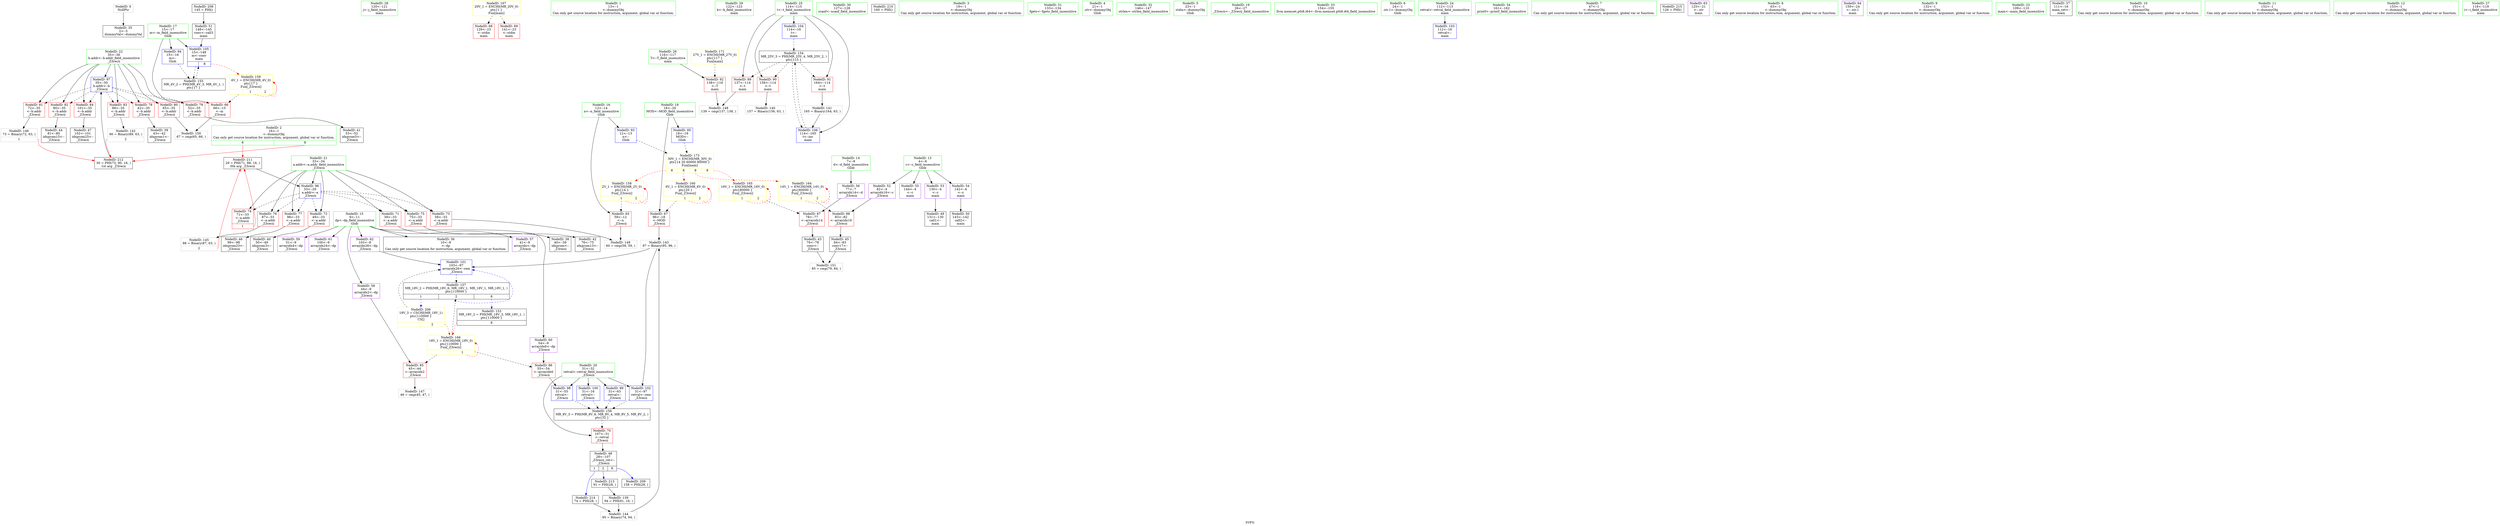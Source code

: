 digraph "SVFG" {
	label="SVFG";

	Node0x56087623c510 [shape=record,color=grey,label="{NodeID: 0\nNullPtr}"];
	Node0x56087623c510 -> Node0x560876251990[style=solid];
	Node0x560876252580 [shape=record,color=blue,label="{NodeID: 97\n35\<--30\nb.addr\<--b\n_Z3recii\n}"];
	Node0x560876252580 -> Node0x560876254d00[style=dashed];
	Node0x560876252580 -> Node0x560876254dd0[style=dashed];
	Node0x560876252580 -> Node0x560876254ea0[style=dashed];
	Node0x560876252580 -> Node0x560876254f70[style=dashed];
	Node0x560876252580 -> Node0x560876255040[style=dashed];
	Node0x560876252580 -> Node0x560876255110[style=dashed];
	Node0x560876252580 -> Node0x5608762551e0[style=dashed];
	Node0x560876250640 [shape=record,color=green,label="{NodeID: 14\n7\<--8\nd\<--d_field_insensitive\nGlob }"];
	Node0x560876250640 -> Node0x560876253b20[style=solid];
	Node0x5608762512f0 [shape=record,color=green,label="{NodeID: 28\n120\<--121\nj\<--j_field_insensitive\nmain\n}"];
	Node0x56087626e9a0 [shape=record,color=black,label="{NodeID: 208\n145 = PHI()\n}"];
	Node0x56087626e9a0 -> Node0x560876253710[style=solid];
	Node0x560876251fa0 [shape=record,color=black,label="{NodeID: 42\n76\<--75\nidxprom13\<--\n_Z3recii\n}"];
	Node0x560876253380 [shape=record,color=black,label="{NodeID: 139\n94 = PHI(91, 16, )\n}"];
	Node0x560876253380 -> Node0x560876259f20[style=solid];
	Node0x560876253b20 [shape=record,color=purple,label="{NodeID: 56\n77\<--7\narrayidx14\<--d\n_Z3recii\n}"];
	Node0x560876253b20 -> Node0x560876255450[style=solid];
	Node0x56087625f980 [shape=record,color=black,label="{NodeID: 153\nMR_18V_2 = PHI(MR_18V_3, MR_18V_1, )\npts\{110000 \}\n|{<s0>8}}"];
	Node0x56087625f980:s0 -> Node0x5608762623c0[style=dashed,color=red];
	Node0x560876254680 [shape=record,color=red,label="{NodeID: 70\n107\<--31\n\<--retval\n_Z3recii\n}"];
	Node0x560876254680 -> Node0x5608762534a0[style=solid];
	Node0x5608762624a0 [shape=record,color=yellow,style=double,label="{NodeID: 167\n20V_1 = ENCHI(MR_20V_0)\npts\{1 \}\nFun[main]}"];
	Node0x5608762624a0 -> Node0x5608762544e0[style=dashed];
	Node0x5608762624a0 -> Node0x5608762545b0[style=dashed];
	Node0x5608762551e0 [shape=record,color=red,label="{NodeID: 84\n101\<--35\n\<--b.addr\n_Z3recii\n}"];
	Node0x5608762551e0 -> Node0x5608762523b0[style=solid];
	Node0x56087623c720 [shape=record,color=green,label="{NodeID: 1\n13\<--1\n\<--dummyObj\nCan only get source location for instruction, argument, global var or function.}"];
	Node0x560876252650 [shape=record,color=blue,label="{NodeID: 98\n31\<--55\nretval\<--\n_Z3recii\n}"];
	Node0x560876252650 -> Node0x560876260880[style=dashed];
	Node0x560876250740 [shape=record,color=green,label="{NodeID: 15\n9\<--11\ndp\<--dp_field_insensitive\nGlob }"];
	Node0x560876250740 -> Node0x560876251a90[style=solid];
	Node0x560876250740 -> Node0x560876253bf0[style=solid];
	Node0x560876250740 -> Node0x560876253cc0[style=solid];
	Node0x560876250740 -> Node0x560876253d90[style=solid];
	Node0x560876250740 -> Node0x560876253e60[style=solid];
	Node0x560876250740 -> Node0x560876253f30[style=solid];
	Node0x560876250740 -> Node0x560876254000[style=solid];
	Node0x5608762513c0 [shape=record,color=green,label="{NodeID: 29\n122\<--123\nk\<--k_field_insensitive\nmain\n}"];
	Node0x56087626f090 [shape=record,color=black,label="{NodeID: 209\n158 = PHI(28, )\n}"];
	Node0x560876252070 [shape=record,color=black,label="{NodeID: 43\n79\<--78\nconv\<--\n_Z3recii\n}"];
	Node0x560876252070 -> Node0x56087625a9a0[style=solid];
	Node0x560876259920 [shape=record,color=grey,label="{NodeID: 140\n157 = Binary(156, 63, )\n}"];
	Node0x560876253bf0 [shape=record,color=purple,label="{NodeID: 57\n41\<--9\narrayidx\<--dp\n_Z3recii\n}"];
	Node0x56087625fe80 [shape=record,color=black,label="{NodeID: 154\nMR_25V_3 = PHI(MR_25V_4, MR_25V_2, )\npts\{115 \}\n}"];
	Node0x56087625fe80 -> Node0x5608762555f0[style=dashed];
	Node0x56087625fe80 -> Node0x5608762556c0[style=dashed];
	Node0x56087625fe80 -> Node0x560876255790[style=dashed];
	Node0x56087625fe80 -> Node0x560876256c50[style=dashed];
	Node0x560876254750 [shape=record,color=red,label="{NodeID: 71\n39\<--33\n\<--a.addr\n_Z3recii\n}"];
	Node0x560876254750 -> Node0x560876251c60[style=solid];
	Node0x5608762552b0 [shape=record,color=red,label="{NodeID: 85\n45\<--44\n\<--arrayidx2\n_Z3recii\n}"];
	Node0x5608762552b0 -> Node0x56087625a3a0[style=solid];
	Node0x56087624f390 [shape=record,color=green,label="{NodeID: 2\n16\<--1\n\<--dummyObj\nCan only get source location for instruction, argument, global var or function.|{<s0>8|<s1>8}}"];
	Node0x56087624f390:s0 -> Node0x56087626f2f0[style=solid,color=red];
	Node0x56087624f390:s1 -> Node0x56087626f5c0[style=solid,color=red];
	Node0x560876252720 [shape=record,color=blue,label="{NodeID: 99\n31\<--63\nretval\<--\n_Z3recii\n}"];
	Node0x560876252720 -> Node0x560876260880[style=dashed];
	Node0x560876250840 [shape=record,color=green,label="{NodeID: 16\n12\<--14\nn\<--n_field_insensitive\nGlob }"];
	Node0x560876250840 -> Node0x560876254270[style=solid];
	Node0x560876250840 -> Node0x560876255930[style=solid];
	Node0x560876251490 [shape=record,color=green,label="{NodeID: 30\n127\<--128\nscanf\<--scanf_field_insensitive\n}"];
	Node0x56087626f220 [shape=record,color=black,label="{NodeID: 210\n160 = PHI()\n}"];
	Node0x560876252140 [shape=record,color=black,label="{NodeID: 44\n81\<--80\nidxprom15\<--\n_Z3recii\n}"];
	Node0x560876259aa0 [shape=record,color=grey,label="{NodeID: 141\n165 = Binary(164, 63, )\n}"];
	Node0x560876259aa0 -> Node0x560876256c50[style=solid];
	Node0x560876253cc0 [shape=record,color=purple,label="{NodeID: 58\n44\<--9\narrayidx2\<--dp\n_Z3recii\n}"];
	Node0x560876253cc0 -> Node0x5608762552b0[style=solid];
	Node0x560876260380 [shape=record,color=black,label="{NodeID: 155\nMR_4V_2 = PHI(MR_4V_3, MR_4V_1, )\npts\{17 \}\n}"];
	Node0x560876260380 -> Node0x560876252c00[style=dashed];
	Node0x560876254820 [shape=record,color=red,label="{NodeID: 72\n49\<--33\n\<--a.addr\n_Z3recii\n}"];
	Node0x560876254820 -> Node0x560876251e00[style=solid];
	Node0x560876255380 [shape=record,color=red,label="{NodeID: 86\n55\<--54\n\<--arrayidx6\n_Z3recii\n}"];
	Node0x560876255380 -> Node0x560876252650[style=solid];
	Node0x56087624f420 [shape=record,color=green,label="{NodeID: 3\n19\<--1\n\<--dummyObj\nCan only get source location for instruction, argument, global var or function.}"];
	Node0x5608762527f0 [shape=record,color=blue,label="{NodeID: 100\n31\<--16\nretval\<--\n_Z3recii\n}"];
	Node0x5608762527f0 -> Node0x560876260880[style=dashed];
	Node0x560876250940 [shape=record,color=green,label="{NodeID: 17\n15\<--17\nm\<--m_field_insensitive\nGlob }"];
	Node0x560876250940 -> Node0x560876254340[style=solid];
	Node0x560876250940 -> Node0x560876255a30[style=solid];
	Node0x560876250940 -> Node0x560876252c00[style=solid];
	Node0x560876251590 [shape=record,color=green,label="{NodeID: 31\n133\<--134\nfgets\<--fgets_field_insensitive\n}"];
	Node0x56087626f2f0 [shape=record,color=black,label="{NodeID: 211\n29 = PHI(71, 88, 16, )\n0th arg _Z3recii }"];
	Node0x56087626f2f0 -> Node0x5608762524b0[style=solid];
	Node0x560876252210 [shape=record,color=black,label="{NodeID: 45\n84\<--83\nconv17\<--\n_Z3recii\n}"];
	Node0x560876252210 -> Node0x56087625a9a0[style=solid];
	Node0x560876259c20 [shape=record,color=grey,label="{NodeID: 142\n90 = Binary(89, 63, )\n|{<s0>2}}"];
	Node0x560876259c20:s0 -> Node0x56087626f5c0[style=solid,color=red];
	Node0x560876253d90 [shape=record,color=purple,label="{NodeID: 59\n51\<--9\narrayidx4\<--dp\n_Z3recii\n}"];
	Node0x560876260880 [shape=record,color=black,label="{NodeID: 156\nMR_8V_3 = PHI(MR_8V_6, MR_8V_4, MR_8V_5, MR_8V_2, )\npts\{32 \}\n}"];
	Node0x560876260880 -> Node0x560876254680[style=dashed];
	Node0x5608762548f0 [shape=record,color=red,label="{NodeID: 73\n58\<--33\n\<--a.addr\n_Z3recii\n}"];
	Node0x5608762548f0 -> Node0x56087625a6a0[style=solid];
	Node0x560876255450 [shape=record,color=red,label="{NodeID: 87\n78\<--77\n\<--arrayidx14\n_Z3recii\n}"];
	Node0x560876255450 -> Node0x560876252070[style=solid];
	Node0x56087624f6d0 [shape=record,color=green,label="{NodeID: 4\n21\<--1\n.str\<--dummyObj\nGlob }"];
	Node0x5608762528c0 [shape=record,color=blue,label="{NodeID: 101\n103\<--97\narrayidx26\<--rem\n_Z3recii\n}"];
	Node0x5608762528c0 -> Node0x560876260d80[style=dashed];
	Node0x560876250a40 [shape=record,color=green,label="{NodeID: 18\n18\<--20\nMOD\<--MOD_field_insensitive\nGlob }"];
	Node0x560876250a40 -> Node0x560876254410[style=solid];
	Node0x560876250a40 -> Node0x560876255b30[style=solid];
	Node0x560876251690 [shape=record,color=green,label="{NodeID: 32\n146\<--147\nstrlen\<--strlen_field_insensitive\n}"];
	Node0x56087626f5c0 [shape=record,color=black,label="{NodeID: 212\n30 = PHI(73, 90, 16, )\n1st arg _Z3recii }"];
	Node0x56087626f5c0 -> Node0x560876252580[style=solid];
	Node0x5608762522e0 [shape=record,color=black,label="{NodeID: 46\n99\<--98\nidxprom23\<--\n_Z3recii\n}"];
	Node0x560876259da0 [shape=record,color=grey,label="{NodeID: 143\n97 = Binary(95, 96, )\n}"];
	Node0x560876259da0 -> Node0x5608762528c0[style=solid];
	Node0x560876259da0 -> Node0x560876252990[style=solid];
	Node0x560876253e60 [shape=record,color=purple,label="{NodeID: 60\n54\<--9\narrayidx6\<--dp\n_Z3recii\n}"];
	Node0x560876253e60 -> Node0x560876255380[style=solid];
	Node0x560876260d80 [shape=record,color=black,label="{NodeID: 157\nMR_18V_2 = PHI(MR_18V_6, MR_18V_1, MR_18V_1, MR_18V_1, )\npts\{110000 \}\n|{<s0>1|<s1>2|<s2>8}}"];
	Node0x560876260d80:s0 -> Node0x560876256a20[style=dashed,color=blue];
	Node0x560876260d80:s1 -> Node0x5608762528c0[style=dashed,color=blue];
	Node0x560876260d80:s2 -> Node0x56087625f980[style=dashed,color=blue];
	Node0x5608762549c0 [shape=record,color=red,label="{NodeID: 74\n71\<--33\n\<--a.addr\n_Z3recii\n|{<s0>1}}"];
	Node0x5608762549c0:s0 -> Node0x56087626f2f0[style=solid,color=red];
	Node0x560876262850 [shape=record,color=yellow,style=double,label="{NodeID: 171\n27V_1 = ENCHI(MR_27V_0)\npts\{117 \}\nFun[main]}"];
	Node0x560876262850 -> Node0x560876255860[style=dashed];
	Node0x560876255520 [shape=record,color=red,label="{NodeID: 88\n83\<--82\n\<--arrayidx16\n_Z3recii\n}"];
	Node0x560876255520 -> Node0x560876252210[style=solid];
	Node0x56087624f760 [shape=record,color=green,label="{NodeID: 5\n23\<--1\nstdin\<--dummyObj\nGlob }"];
	Node0x560876252990 [shape=record,color=blue,label="{NodeID: 102\n31\<--97\nretval\<--rem\n_Z3recii\n}"];
	Node0x560876252990 -> Node0x560876260880[style=dashed];
	Node0x560876250b40 [shape=record,color=green,label="{NodeID: 19\n26\<--27\n_Z3recii\<--_Z3recii_field_insensitive\n}"];
	Node0x560876251790 [shape=record,color=green,label="{NodeID: 33\n154\<--155\nllvm.memset.p0i8.i64\<--llvm.memset.p0i8.i64_field_insensitive\n}"];
	Node0x56087626f7e0 [shape=record,color=black,label="{NodeID: 213\n91 = PHI(28, )\n}"];
	Node0x56087626f7e0 -> Node0x560876253380[style=solid];
	Node0x5608762523b0 [shape=record,color=black,label="{NodeID: 47\n102\<--101\nidxprom25\<--\n_Z3recii\n}"];
	Node0x560876259f20 [shape=record,color=grey,label="{NodeID: 144\n95 = Binary(74, 94, )\n}"];
	Node0x560876259f20 -> Node0x560876259da0[style=solid];
	Node0x560876253f30 [shape=record,color=purple,label="{NodeID: 61\n100\<--9\narrayidx24\<--dp\n_Z3recii\n}"];
	Node0x560876261280 [shape=record,color=yellow,style=double,label="{NodeID: 158\n2V_1 = ENCHI(MR_2V_0)\npts\{14 \}\nFun[_Z3recii]|{|<s1>1|<s2>2}}"];
	Node0x560876261280 -> Node0x560876254270[style=dashed];
	Node0x560876261280:s1 -> Node0x560876261280[style=dashed,color=red];
	Node0x560876261280:s2 -> Node0x560876261280[style=dashed,color=red];
	Node0x560876254a90 [shape=record,color=red,label="{NodeID: 75\n75\<--33\n\<--a.addr\n_Z3recii\n}"];
	Node0x560876254a90 -> Node0x560876251fa0[style=solid];
	Node0x5608762555f0 [shape=record,color=red,label="{NodeID: 89\n137\<--114\n\<--t\nmain\n}"];
	Node0x5608762555f0 -> Node0x56087625a520[style=solid];
	Node0x56087624f7f0 [shape=record,color=green,label="{NodeID: 6\n24\<--1\n.str.1\<--dummyObj\nGlob }"];
	Node0x560876252a60 [shape=record,color=blue,label="{NodeID: 103\n112\<--16\nretval\<--\nmain\n}"];
	Node0x560876250c40 [shape=record,color=green,label="{NodeID: 20\n31\<--32\nretval\<--retval_field_insensitive\n_Z3recii\n}"];
	Node0x560876250c40 -> Node0x560876254680[style=solid];
	Node0x560876250c40 -> Node0x560876252650[style=solid];
	Node0x560876250c40 -> Node0x560876252720[style=solid];
	Node0x560876250c40 -> Node0x5608762527f0[style=solid];
	Node0x560876250c40 -> Node0x560876252990[style=solid];
	Node0x560876251890 [shape=record,color=green,label="{NodeID: 34\n161\<--162\nprintf\<--printf_field_insensitive\n}"];
	Node0x56087626fa10 [shape=record,color=black,label="{NodeID: 214\n74 = PHI(28, )\n}"];
	Node0x56087626fa10 -> Node0x560876259f20[style=solid];
	Node0x5608762534a0 [shape=record,color=black,label="{NodeID: 48\n28\<--107\n_Z3recii_ret\<--\n_Z3recii\n|{<s0>1|<s1>2|<s2>8}}"];
	Node0x5608762534a0:s0 -> Node0x56087626fa10[style=solid,color=blue];
	Node0x5608762534a0:s1 -> Node0x56087626f7e0[style=solid,color=blue];
	Node0x5608762534a0:s2 -> Node0x56087626f090[style=solid,color=blue];
	Node0x56087625a0a0 [shape=record,color=grey,label="{NodeID: 145\n88 = Binary(87, 63, )\n|{<s0>2}}"];
	Node0x56087625a0a0:s0 -> Node0x56087626f2f0[style=solid,color=red];
	Node0x560876254000 [shape=record,color=purple,label="{NodeID: 62\n103\<--9\narrayidx26\<--dp\n_Z3recii\n}"];
	Node0x560876254000 -> Node0x5608762528c0[style=solid];
	Node0x560876261da0 [shape=record,color=yellow,style=double,label="{NodeID: 159\n4V_1 = ENCHI(MR_4V_0)\npts\{17 \}\nFun[_Z3recii]|{|<s1>1|<s2>2}}"];
	Node0x560876261da0 -> Node0x560876254340[style=dashed];
	Node0x560876261da0:s1 -> Node0x560876261da0[style=dashed,color=red];
	Node0x560876261da0:s2 -> Node0x560876261da0[style=dashed,color=red];
	Node0x560876254b60 [shape=record,color=red,label="{NodeID: 76\n87\<--33\n\<--a.addr\n_Z3recii\n}"];
	Node0x560876254b60 -> Node0x56087625a0a0[style=solid];
	Node0x560876262a10 [shape=record,color=yellow,style=double,label="{NodeID: 173\n30V_1 = ENCHI(MR_30V_0)\npts\{14 20 60000 80000 \}\nFun[main]|{<s0>8|<s1>8|<s2>8|<s3>8}}"];
	Node0x560876262a10:s0 -> Node0x560876261280[style=dashed,color=red];
	Node0x560876262a10:s1 -> Node0x560876261e80[style=dashed,color=red];
	Node0x560876262a10:s2 -> Node0x560876262200[style=dashed,color=red];
	Node0x560876262a10:s3 -> Node0x5608762622e0[style=dashed,color=red];
	Node0x5608762556c0 [shape=record,color=red,label="{NodeID: 90\n156\<--114\n\<--t\nmain\n}"];
	Node0x5608762556c0 -> Node0x560876259920[style=solid];
	Node0x56087624f880 [shape=record,color=green,label="{NodeID: 7\n47\<--1\n\<--dummyObj\nCan only get source location for instruction, argument, global var or function.}"];
	Node0x560876252b30 [shape=record,color=blue,label="{NodeID: 104\n114\<--16\nt\<--\nmain\n}"];
	Node0x560876252b30 -> Node0x56087625fe80[style=dashed];
	Node0x560876250d10 [shape=record,color=green,label="{NodeID: 21\n33\<--34\na.addr\<--a.addr_field_insensitive\n_Z3recii\n}"];
	Node0x560876250d10 -> Node0x560876254750[style=solid];
	Node0x560876250d10 -> Node0x560876254820[style=solid];
	Node0x560876250d10 -> Node0x5608762548f0[style=solid];
	Node0x560876250d10 -> Node0x5608762549c0[style=solid];
	Node0x560876250d10 -> Node0x560876254a90[style=solid];
	Node0x560876250d10 -> Node0x560876254b60[style=solid];
	Node0x560876250d10 -> Node0x560876254c30[style=solid];
	Node0x560876250d10 -> Node0x5608762524b0[style=solid];
	Node0x560876251990 [shape=record,color=black,label="{NodeID: 35\n2\<--3\ndummyVal\<--dummyVal\n}"];
	Node0x56087626fb50 [shape=record,color=black,label="{NodeID: 215\n126 = PHI()\n}"];
	Node0x560876253570 [shape=record,color=black,label="{NodeID: 49\n131\<--130\ncall1\<--\nmain\n}"];
	Node0x56087625a220 [shape=record,color=grey,label="{NodeID: 146\n73 = Binary(72, 63, )\n|{<s0>1}}"];
	Node0x56087625a220:s0 -> Node0x56087626f5c0[style=solid,color=red];
	Node0x5608762540d0 [shape=record,color=purple,label="{NodeID: 63\n125\<--21\n\<--.str\nmain\n}"];
	Node0x560876261e80 [shape=record,color=yellow,style=double,label="{NodeID: 160\n6V_1 = ENCHI(MR_6V_0)\npts\{20 \}\nFun[_Z3recii]|{|<s1>1|<s2>2}}"];
	Node0x560876261e80 -> Node0x560876254410[style=dashed];
	Node0x560876261e80:s1 -> Node0x560876261e80[style=dashed,color=red];
	Node0x560876261e80:s2 -> Node0x560876261e80[style=dashed,color=red];
	Node0x560876254c30 [shape=record,color=red,label="{NodeID: 77\n98\<--33\n\<--a.addr\n_Z3recii\n}"];
	Node0x560876254c30 -> Node0x5608762522e0[style=solid];
	Node0x560876255790 [shape=record,color=red,label="{NodeID: 91\n164\<--114\n\<--t\nmain\n}"];
	Node0x560876255790 -> Node0x560876259aa0[style=solid];
	Node0x5608762500c0 [shape=record,color=green,label="{NodeID: 8\n63\<--1\n\<--dummyObj\nCan only get source location for instruction, argument, global var or function.}"];
	Node0x560876252c00 [shape=record,color=blue,label="{NodeID: 105\n15\<--148\nm\<--conv\nmain\n|{|<s1>8}}"];
	Node0x560876252c00 -> Node0x560876260380[style=dashed];
	Node0x560876252c00:s1 -> Node0x560876261da0[style=dashed,color=red];
	Node0x560876250de0 [shape=record,color=green,label="{NodeID: 22\n35\<--36\nb.addr\<--b.addr_field_insensitive\n_Z3recii\n}"];
	Node0x560876250de0 -> Node0x560876254d00[style=solid];
	Node0x560876250de0 -> Node0x560876254dd0[style=solid];
	Node0x560876250de0 -> Node0x560876254ea0[style=solid];
	Node0x560876250de0 -> Node0x560876254f70[style=solid];
	Node0x560876250de0 -> Node0x560876255040[style=solid];
	Node0x560876250de0 -> Node0x560876255110[style=solid];
	Node0x560876250de0 -> Node0x5608762551e0[style=solid];
	Node0x560876250de0 -> Node0x560876252580[style=solid];
	Node0x560876251a90 [shape=record,color=black,label="{NodeID: 36\n10\<--9\n\<--dp\nCan only get source location for instruction, argument, global var or function.}"];
	Node0x560876253640 [shape=record,color=black,label="{NodeID: 50\n143\<--142\ncall2\<--\nmain\n}"];
	Node0x56087625a3a0 [shape=record,color=grey,label="{NodeID: 147\n46 = cmp(45, 47, )\n}"];
	Node0x5608762541a0 [shape=record,color=purple,label="{NodeID: 64\n159\<--24\n\<--.str.1\nmain\n}"];
	Node0x560876254d00 [shape=record,color=red,label="{NodeID: 78\n42\<--35\n\<--b.addr\n_Z3recii\n}"];
	Node0x560876254d00 -> Node0x560876251d30[style=solid];
	Node0x560876255860 [shape=record,color=red,label="{NodeID: 92\n138\<--116\n\<--T\nmain\n}"];
	Node0x560876255860 -> Node0x56087625a520[style=solid];
	Node0x560876250180 [shape=record,color=green,label="{NodeID: 9\n132\<--1\n\<--dummyObj\nCan only get source location for instruction, argument, global var or function.}"];
	Node0x560876256c50 [shape=record,color=blue,label="{NodeID: 106\n114\<--165\nt\<--inc\nmain\n}"];
	Node0x560876256c50 -> Node0x56087625fe80[style=dashed];
	Node0x560876250eb0 [shape=record,color=green,label="{NodeID: 23\n109\<--110\nmain\<--main_field_insensitive\n}"];
	Node0x560876251b90 [shape=record,color=black,label="{NodeID: 37\n111\<--16\nmain_ret\<--\nmain\n}"];
	Node0x560876253710 [shape=record,color=black,label="{NodeID: 51\n148\<--145\nconv\<--call3\nmain\n}"];
	Node0x560876253710 -> Node0x560876252c00[style=solid];
	Node0x56087625a520 [shape=record,color=grey,label="{NodeID: 148\n139 = cmp(137, 138, )\n}"];
	Node0x560876254270 [shape=record,color=red,label="{NodeID: 65\n59\<--12\n\<--n\n_Z3recii\n}"];
	Node0x560876254270 -> Node0x56087625a6a0[style=solid];
	Node0x560876254dd0 [shape=record,color=red,label="{NodeID: 79\n52\<--35\n\<--b.addr\n_Z3recii\n}"];
	Node0x560876254dd0 -> Node0x560876251ed0[style=solid];
	Node0x560876255930 [shape=record,color=blue,label="{NodeID: 93\n12\<--13\nn\<--\nGlob }"];
	Node0x560876255930 -> Node0x560876262a10[style=dashed];
	Node0x560876250240 [shape=record,color=green,label="{NodeID: 10\n151\<--1\n\<--dummyObj\nCan only get source location for instruction, argument, global var or function.}"];
	Node0x560876250fb0 [shape=record,color=green,label="{NodeID: 24\n112\<--113\nretval\<--retval_field_insensitive\nmain\n}"];
	Node0x560876250fb0 -> Node0x560876252a60[style=solid];
	Node0x560876251c60 [shape=record,color=black,label="{NodeID: 38\n40\<--39\nidxprom\<--\n_Z3recii\n}"];
	Node0x5608762537e0 [shape=record,color=purple,label="{NodeID: 52\n82\<--4\narrayidx16\<--c\n_Z3recii\n}"];
	Node0x5608762537e0 -> Node0x560876255520[style=solid];
	Node0x56087625a6a0 [shape=record,color=grey,label="{NodeID: 149\n60 = cmp(58, 59, )\n}"];
	Node0x560876254340 [shape=record,color=red,label="{NodeID: 66\n66\<--15\n\<--m\n_Z3recii\n}"];
	Node0x560876254340 -> Node0x56087625a820[style=solid];
	Node0x560876254ea0 [shape=record,color=red,label="{NodeID: 80\n65\<--35\n\<--b.addr\n_Z3recii\n}"];
	Node0x560876254ea0 -> Node0x56087625a820[style=solid];
	Node0x560876255a30 [shape=record,color=blue,label="{NodeID: 94\n15\<--16\nm\<--\nGlob }"];
	Node0x560876255a30 -> Node0x560876260380[style=dashed];
	Node0x560876250340 [shape=record,color=green,label="{NodeID: 11\n152\<--1\n\<--dummyObj\nCan only get source location for instruction, argument, global var or function.}"];
	Node0x560876251080 [shape=record,color=green,label="{NodeID: 25\n114\<--115\nt\<--t_field_insensitive\nmain\n}"];
	Node0x560876251080 -> Node0x5608762555f0[style=solid];
	Node0x560876251080 -> Node0x5608762556c0[style=solid];
	Node0x560876251080 -> Node0x560876255790[style=solid];
	Node0x560876251080 -> Node0x560876252b30[style=solid];
	Node0x560876251080 -> Node0x560876256c50[style=solid];
	Node0x560876251d30 [shape=record,color=black,label="{NodeID: 39\n43\<--42\nidxprom1\<--\n_Z3recii\n}"];
	Node0x5608762538b0 [shape=record,color=purple,label="{NodeID: 53\n130\<--4\n\<--c\nmain\n}"];
	Node0x5608762538b0 -> Node0x560876253570[style=solid];
	Node0x56087625a820 [shape=record,color=grey,label="{NodeID: 150\n67 = cmp(65, 66, )\n}"];
	Node0x560876254410 [shape=record,color=red,label="{NodeID: 67\n96\<--18\n\<--MOD\n_Z3recii\n}"];
	Node0x560876254410 -> Node0x560876259da0[style=solid];
	Node0x560876262200 [shape=record,color=yellow,style=double,label="{NodeID: 164\n14V_1 = ENCHI(MR_14V_0)\npts\{60000 \}\nFun[_Z3recii]|{|<s1>1|<s2>2}}"];
	Node0x560876262200 -> Node0x560876255520[style=dashed];
	Node0x560876262200:s1 -> Node0x560876262200[style=dashed,color=red];
	Node0x560876262200:s2 -> Node0x560876262200[style=dashed,color=red];
	Node0x560876254f70 [shape=record,color=red,label="{NodeID: 81\n72\<--35\n\<--b.addr\n_Z3recii\n}"];
	Node0x560876254f70 -> Node0x56087625a220[style=solid];
	Node0x560876255b30 [shape=record,color=blue,label="{NodeID: 95\n18\<--19\nMOD\<--\nGlob }"];
	Node0x560876255b30 -> Node0x560876262a10[style=dashed];
	Node0x560876250440 [shape=record,color=green,label="{NodeID: 12\n153\<--1\n\<--dummyObj\nCan only get source location for instruction, argument, global var or function.}"];
	Node0x560876251150 [shape=record,color=green,label="{NodeID: 26\n116\<--117\nT\<--T_field_insensitive\nmain\n}"];
	Node0x560876251150 -> Node0x560876255860[style=solid];
	Node0x560876256a20 [shape=record,color=yellow,style=double,label="{NodeID: 206\n18V_3 = CSCHI(MR_18V_1)\npts\{110000 \}\nCS[]|{|<s1>2}}"];
	Node0x560876256a20 -> Node0x5608762528c0[style=dashed];
	Node0x560876256a20:s1 -> Node0x5608762623c0[style=dashed,color=red];
	Node0x560876251e00 [shape=record,color=black,label="{NodeID: 40\n50\<--49\nidxprom3\<--\n_Z3recii\n}"];
	Node0x560876253980 [shape=record,color=purple,label="{NodeID: 54\n142\<--4\n\<--c\nmain\n}"];
	Node0x560876253980 -> Node0x560876253640[style=solid];
	Node0x56087625a9a0 [shape=record,color=grey,label="{NodeID: 151\n85 = cmp(79, 84, )\n}"];
	Node0x5608762544e0 [shape=record,color=red,label="{NodeID: 68\n129\<--23\n\<--stdin\nmain\n}"];
	Node0x5608762622e0 [shape=record,color=yellow,style=double,label="{NodeID: 165\n16V_1 = ENCHI(MR_16V_0)\npts\{80000 \}\nFun[_Z3recii]|{|<s1>1|<s2>2}}"];
	Node0x5608762622e0 -> Node0x560876255450[style=dashed];
	Node0x5608762622e0:s1 -> Node0x5608762622e0[style=dashed,color=red];
	Node0x5608762622e0:s2 -> Node0x5608762622e0[style=dashed,color=red];
	Node0x560876255040 [shape=record,color=red,label="{NodeID: 82\n80\<--35\n\<--b.addr\n_Z3recii\n}"];
	Node0x560876255040 -> Node0x560876252140[style=solid];
	Node0x5608762524b0 [shape=record,color=blue,label="{NodeID: 96\n33\<--29\na.addr\<--a\n_Z3recii\n}"];
	Node0x5608762524b0 -> Node0x560876254750[style=dashed];
	Node0x5608762524b0 -> Node0x560876254820[style=dashed];
	Node0x5608762524b0 -> Node0x5608762548f0[style=dashed];
	Node0x5608762524b0 -> Node0x5608762549c0[style=dashed];
	Node0x5608762524b0 -> Node0x560876254a90[style=dashed];
	Node0x5608762524b0 -> Node0x560876254b60[style=dashed];
	Node0x5608762524b0 -> Node0x560876254c30[style=dashed];
	Node0x560876250540 [shape=record,color=green,label="{NodeID: 13\n4\<--6\nc\<--c_field_insensitive\nGlob }"];
	Node0x560876250540 -> Node0x5608762537e0[style=solid];
	Node0x560876250540 -> Node0x5608762538b0[style=solid];
	Node0x560876250540 -> Node0x560876253980[style=solid];
	Node0x560876250540 -> Node0x560876253a50[style=solid];
	Node0x560876251220 [shape=record,color=green,label="{NodeID: 27\n118\<--119\ni\<--i_field_insensitive\nmain\n}"];
	Node0x560876251ed0 [shape=record,color=black,label="{NodeID: 41\n53\<--52\nidxprom5\<--\n_Z3recii\n}"];
	Node0x560876253a50 [shape=record,color=purple,label="{NodeID: 55\n144\<--4\n\<--c\nmain\n}"];
	Node0x5608762545b0 [shape=record,color=red,label="{NodeID: 69\n141\<--23\n\<--stdin\nmain\n}"];
	Node0x5608762623c0 [shape=record,color=yellow,style=double,label="{NodeID: 166\n18V_1 = ENCHI(MR_18V_0)\npts\{110000 \}\nFun[_Z3recii]|{|<s3>1}}"];
	Node0x5608762623c0 -> Node0x5608762552b0[style=dashed];
	Node0x5608762623c0 -> Node0x560876255380[style=dashed];
	Node0x5608762623c0 -> Node0x560876260d80[style=dashed];
	Node0x5608762623c0:s3 -> Node0x5608762623c0[style=dashed,color=red];
	Node0x560876255110 [shape=record,color=red,label="{NodeID: 83\n89\<--35\n\<--b.addr\n_Z3recii\n}"];
	Node0x560876255110 -> Node0x560876259c20[style=solid];
}
